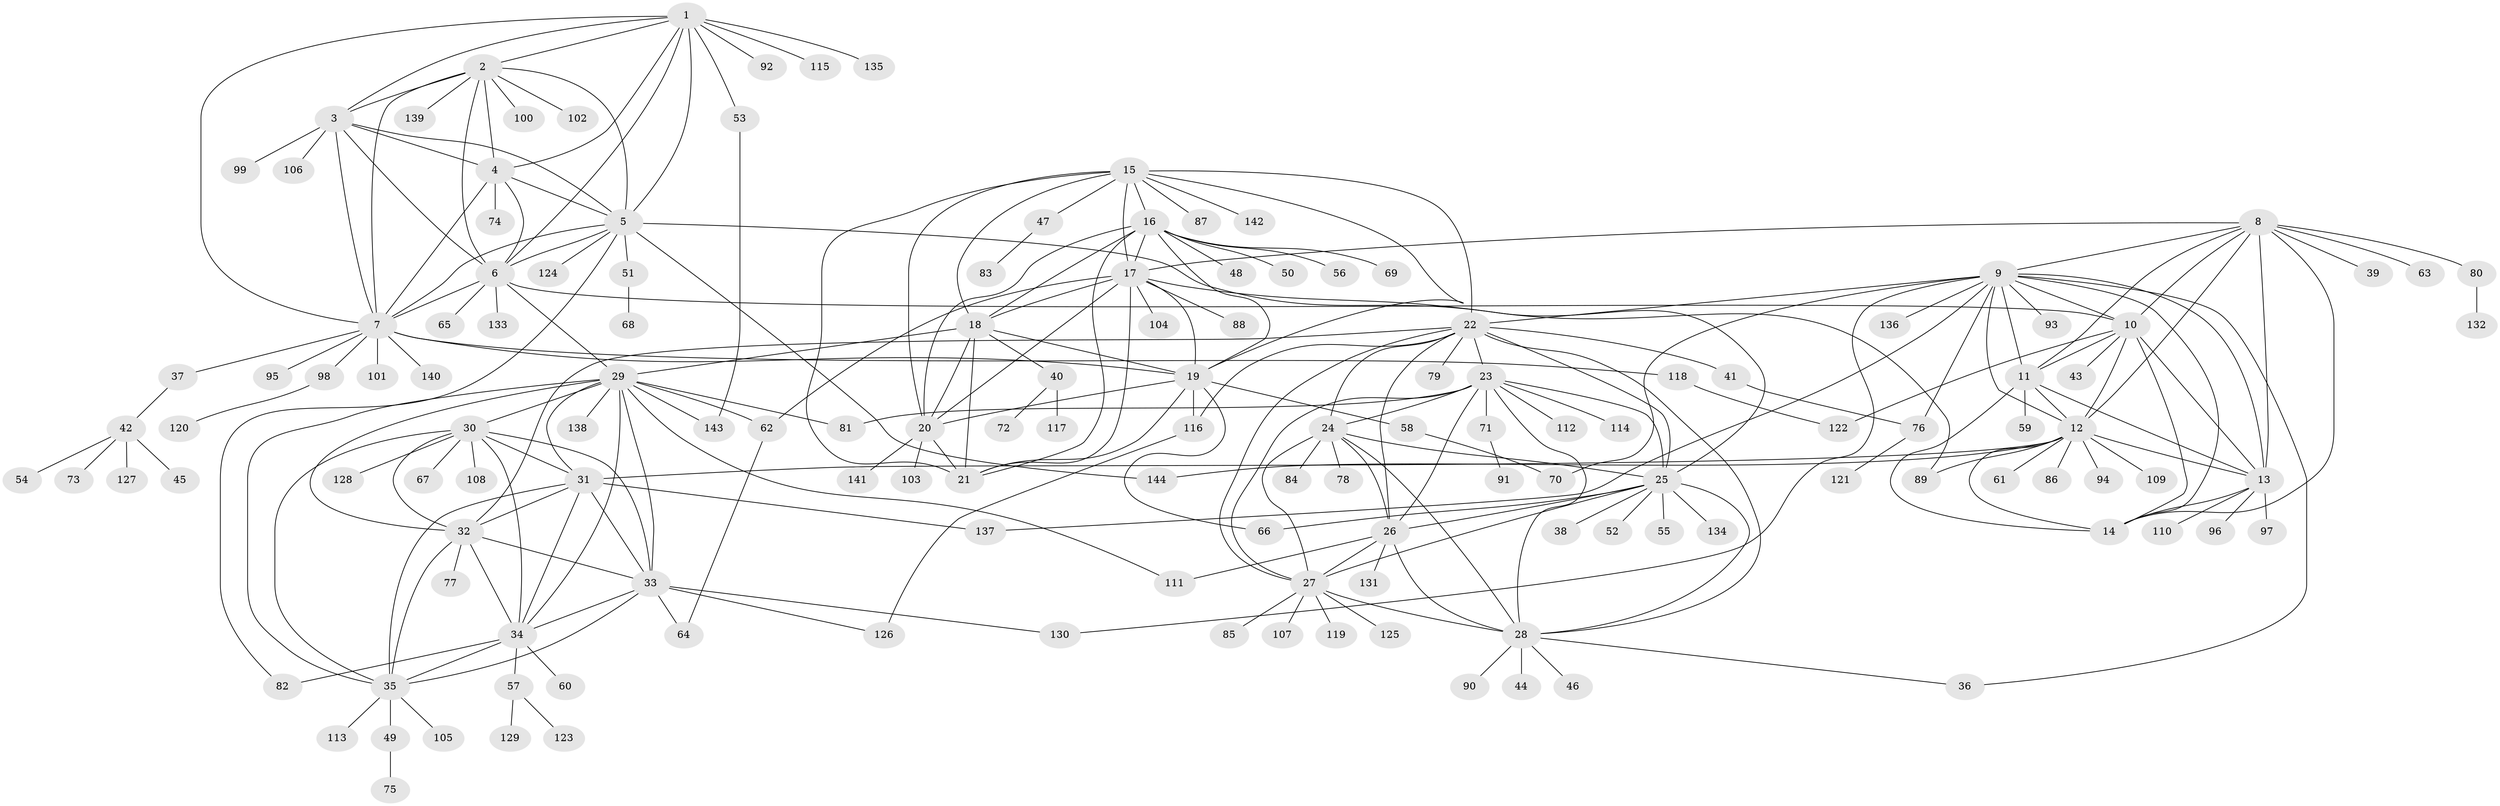 // Generated by graph-tools (version 1.1) at 2025/55/03/09/25 04:55:37]
// undirected, 144 vertices, 241 edges
graph export_dot {
graph [start="1"]
  node [color=gray90,style=filled];
  1;
  2;
  3;
  4;
  5;
  6;
  7;
  8;
  9;
  10;
  11;
  12;
  13;
  14;
  15;
  16;
  17;
  18;
  19;
  20;
  21;
  22;
  23;
  24;
  25;
  26;
  27;
  28;
  29;
  30;
  31;
  32;
  33;
  34;
  35;
  36;
  37;
  38;
  39;
  40;
  41;
  42;
  43;
  44;
  45;
  46;
  47;
  48;
  49;
  50;
  51;
  52;
  53;
  54;
  55;
  56;
  57;
  58;
  59;
  60;
  61;
  62;
  63;
  64;
  65;
  66;
  67;
  68;
  69;
  70;
  71;
  72;
  73;
  74;
  75;
  76;
  77;
  78;
  79;
  80;
  81;
  82;
  83;
  84;
  85;
  86;
  87;
  88;
  89;
  90;
  91;
  92;
  93;
  94;
  95;
  96;
  97;
  98;
  99;
  100;
  101;
  102;
  103;
  104;
  105;
  106;
  107;
  108;
  109;
  110;
  111;
  112;
  113;
  114;
  115;
  116;
  117;
  118;
  119;
  120;
  121;
  122;
  123;
  124;
  125;
  126;
  127;
  128;
  129;
  130;
  131;
  132;
  133;
  134;
  135;
  136;
  137;
  138;
  139;
  140;
  141;
  142;
  143;
  144;
  1 -- 2;
  1 -- 3;
  1 -- 4;
  1 -- 5;
  1 -- 6;
  1 -- 7;
  1 -- 53;
  1 -- 92;
  1 -- 115;
  1 -- 135;
  2 -- 3;
  2 -- 4;
  2 -- 5;
  2 -- 6;
  2 -- 7;
  2 -- 100;
  2 -- 102;
  2 -- 139;
  3 -- 4;
  3 -- 5;
  3 -- 6;
  3 -- 7;
  3 -- 99;
  3 -- 106;
  4 -- 5;
  4 -- 6;
  4 -- 7;
  4 -- 74;
  5 -- 6;
  5 -- 7;
  5 -- 25;
  5 -- 51;
  5 -- 82;
  5 -- 124;
  5 -- 144;
  6 -- 7;
  6 -- 10;
  6 -- 29;
  6 -- 65;
  6 -- 133;
  7 -- 19;
  7 -- 37;
  7 -- 95;
  7 -- 98;
  7 -- 101;
  7 -- 118;
  7 -- 140;
  8 -- 9;
  8 -- 10;
  8 -- 11;
  8 -- 12;
  8 -- 13;
  8 -- 14;
  8 -- 17;
  8 -- 39;
  8 -- 63;
  8 -- 80;
  9 -- 10;
  9 -- 11;
  9 -- 12;
  9 -- 13;
  9 -- 14;
  9 -- 22;
  9 -- 36;
  9 -- 70;
  9 -- 76;
  9 -- 93;
  9 -- 130;
  9 -- 136;
  9 -- 137;
  10 -- 11;
  10 -- 12;
  10 -- 13;
  10 -- 14;
  10 -- 43;
  10 -- 122;
  11 -- 12;
  11 -- 13;
  11 -- 14;
  11 -- 59;
  12 -- 13;
  12 -- 14;
  12 -- 31;
  12 -- 61;
  12 -- 86;
  12 -- 89;
  12 -- 94;
  12 -- 109;
  12 -- 144;
  13 -- 14;
  13 -- 96;
  13 -- 97;
  13 -- 110;
  15 -- 16;
  15 -- 17;
  15 -- 18;
  15 -- 19;
  15 -- 20;
  15 -- 21;
  15 -- 22;
  15 -- 47;
  15 -- 87;
  15 -- 142;
  16 -- 17;
  16 -- 18;
  16 -- 19;
  16 -- 20;
  16 -- 21;
  16 -- 48;
  16 -- 50;
  16 -- 56;
  16 -- 69;
  17 -- 18;
  17 -- 19;
  17 -- 20;
  17 -- 21;
  17 -- 62;
  17 -- 88;
  17 -- 89;
  17 -- 104;
  18 -- 19;
  18 -- 20;
  18 -- 21;
  18 -- 29;
  18 -- 40;
  19 -- 20;
  19 -- 21;
  19 -- 58;
  19 -- 66;
  19 -- 116;
  20 -- 21;
  20 -- 103;
  20 -- 141;
  22 -- 23;
  22 -- 24;
  22 -- 25;
  22 -- 26;
  22 -- 27;
  22 -- 28;
  22 -- 32;
  22 -- 41;
  22 -- 79;
  22 -- 116;
  23 -- 24;
  23 -- 25;
  23 -- 26;
  23 -- 27;
  23 -- 28;
  23 -- 71;
  23 -- 81;
  23 -- 112;
  23 -- 114;
  24 -- 25;
  24 -- 26;
  24 -- 27;
  24 -- 28;
  24 -- 78;
  24 -- 84;
  25 -- 26;
  25 -- 27;
  25 -- 28;
  25 -- 38;
  25 -- 52;
  25 -- 55;
  25 -- 66;
  25 -- 134;
  26 -- 27;
  26 -- 28;
  26 -- 111;
  26 -- 131;
  27 -- 28;
  27 -- 85;
  27 -- 107;
  27 -- 119;
  27 -- 125;
  28 -- 36;
  28 -- 44;
  28 -- 46;
  28 -- 90;
  29 -- 30;
  29 -- 31;
  29 -- 32;
  29 -- 33;
  29 -- 34;
  29 -- 35;
  29 -- 62;
  29 -- 81;
  29 -- 111;
  29 -- 138;
  29 -- 143;
  30 -- 31;
  30 -- 32;
  30 -- 33;
  30 -- 34;
  30 -- 35;
  30 -- 67;
  30 -- 108;
  30 -- 128;
  31 -- 32;
  31 -- 33;
  31 -- 34;
  31 -- 35;
  31 -- 137;
  32 -- 33;
  32 -- 34;
  32 -- 35;
  32 -- 77;
  33 -- 34;
  33 -- 35;
  33 -- 64;
  33 -- 126;
  33 -- 130;
  34 -- 35;
  34 -- 57;
  34 -- 60;
  34 -- 82;
  35 -- 49;
  35 -- 105;
  35 -- 113;
  37 -- 42;
  40 -- 72;
  40 -- 117;
  41 -- 76;
  42 -- 45;
  42 -- 54;
  42 -- 73;
  42 -- 127;
  47 -- 83;
  49 -- 75;
  51 -- 68;
  53 -- 143;
  57 -- 123;
  57 -- 129;
  58 -- 70;
  62 -- 64;
  71 -- 91;
  76 -- 121;
  80 -- 132;
  98 -- 120;
  116 -- 126;
  118 -- 122;
}
